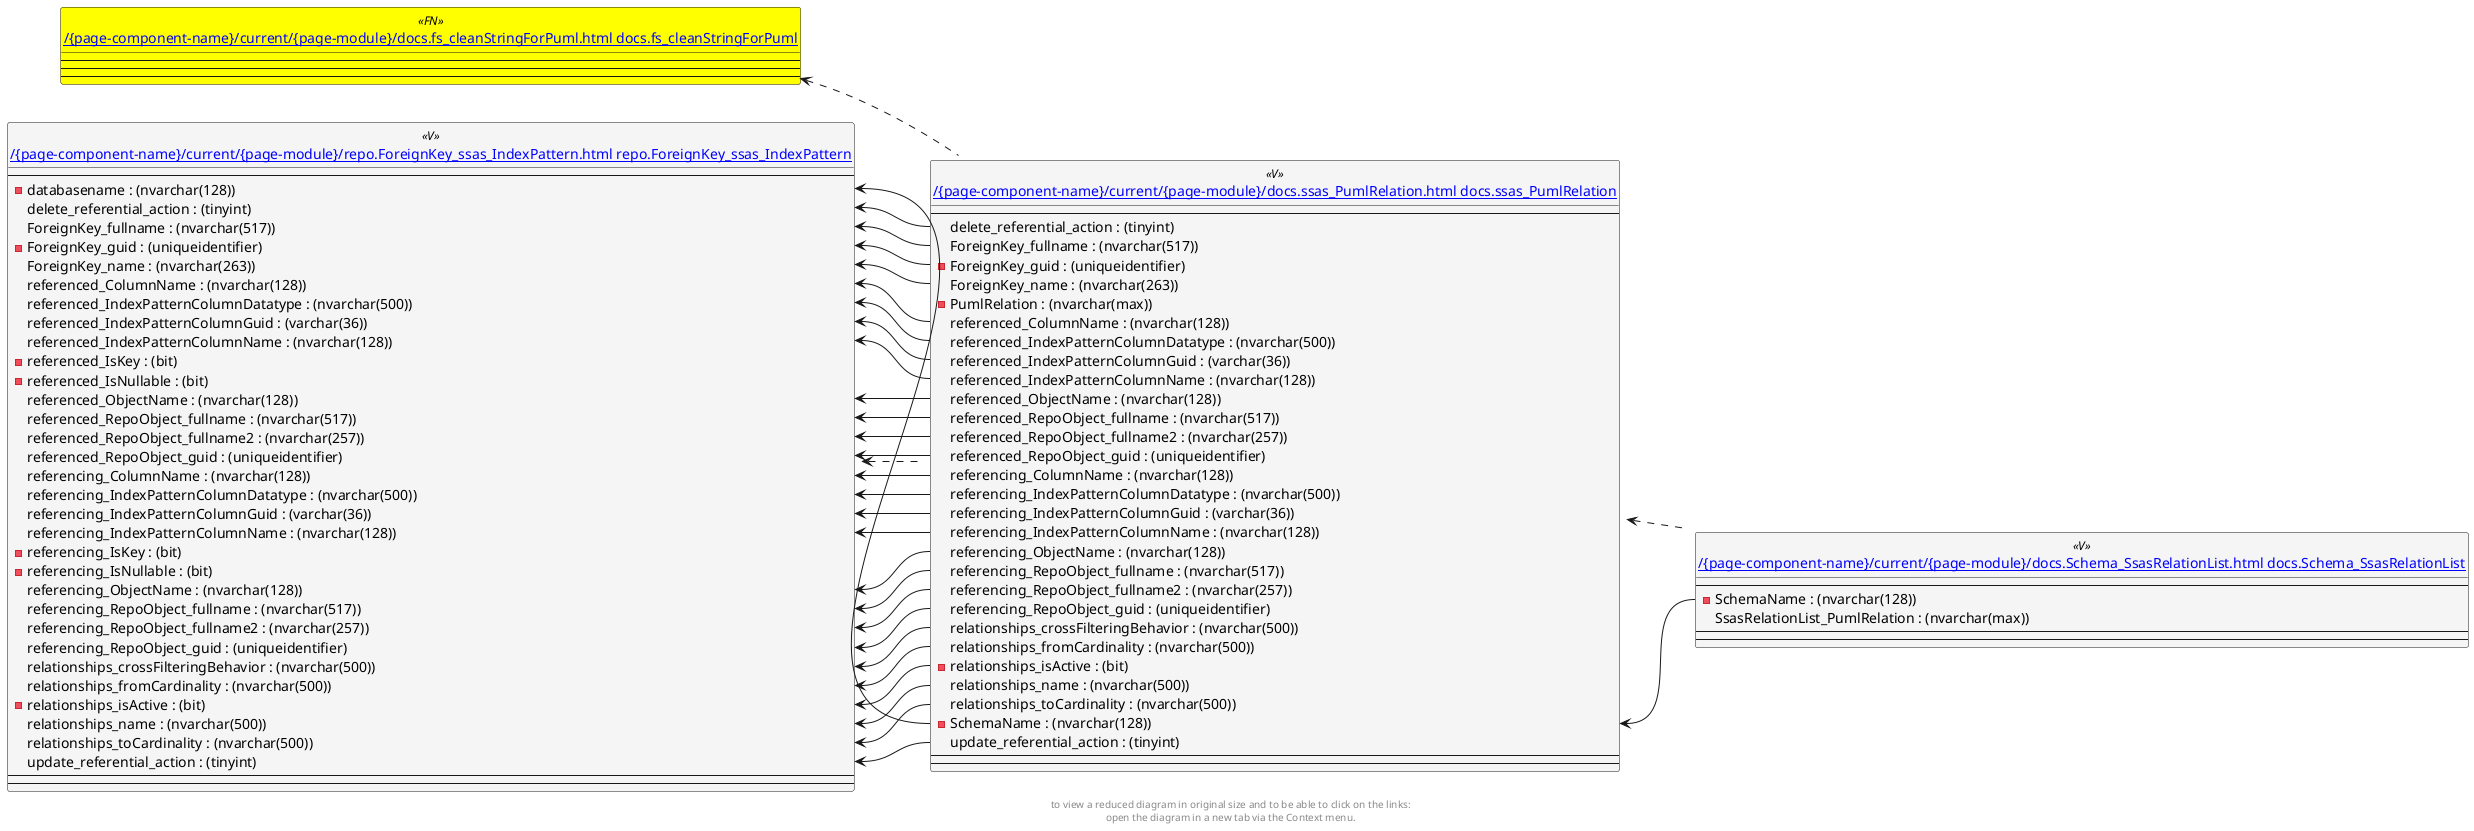 @startuml
left to right direction
'top to bottom direction
hide circle
'avoide "." issues:
set namespaceSeparator none


skinparam class {
  BackgroundColor White
  BackgroundColor<<FN>> Yellow
  BackgroundColor<<FS>> Yellow
  BackgroundColor<<FT>> LightGray
  BackgroundColor<<IF>> Yellow
  BackgroundColor<<IS>> Yellow
  BackgroundColor<<P>> Aqua
  BackgroundColor<<PC>> Aqua
  BackgroundColor<<SN>> Yellow
  BackgroundColor<<SO>> SlateBlue
  BackgroundColor<<TF>> LightGray
  BackgroundColor<<TR>> Tomato
  BackgroundColor<<U>> White
  BackgroundColor<<V>> WhiteSmoke
  BackgroundColor<<X>> Aqua
}


entity "[[{site-url}/{page-component-name}/current/{page-module}/docs.fs_cleanStringForPuml.html docs.fs_cleanStringForPuml]]" as docs.fs_cleanStringForPuml << FN >> {
  --
  --
  --
}

entity "[[{site-url}/{page-component-name}/current/{page-module}/docs.Schema_SsasRelationList.html docs.Schema_SsasRelationList]]" as docs.Schema_SsasRelationList << V >> {
  --
  - SchemaName : (nvarchar(128))
  SsasRelationList_PumlRelation : (nvarchar(max))
  --
  --
}

entity "[[{site-url}/{page-component-name}/current/{page-module}/docs.ssas_PumlRelation.html docs.ssas_PumlRelation]]" as docs.ssas_PumlRelation << V >> {
  --
  delete_referential_action : (tinyint)
  ForeignKey_fullname : (nvarchar(517))
  - ForeignKey_guid : (uniqueidentifier)
  ForeignKey_name : (nvarchar(263))
  - PumlRelation : (nvarchar(max))
  referenced_ColumnName : (nvarchar(128))
  referenced_IndexPatternColumnDatatype : (nvarchar(500))
  referenced_IndexPatternColumnGuid : (varchar(36))
  referenced_IndexPatternColumnName : (nvarchar(128))
  referenced_ObjectName : (nvarchar(128))
  referenced_RepoObject_fullname : (nvarchar(517))
  referenced_RepoObject_fullname2 : (nvarchar(257))
  referenced_RepoObject_guid : (uniqueidentifier)
  referencing_ColumnName : (nvarchar(128))
  referencing_IndexPatternColumnDatatype : (nvarchar(500))
  referencing_IndexPatternColumnGuid : (varchar(36))
  referencing_IndexPatternColumnName : (nvarchar(128))
  referencing_ObjectName : (nvarchar(128))
  referencing_RepoObject_fullname : (nvarchar(517))
  referencing_RepoObject_fullname2 : (nvarchar(257))
  referencing_RepoObject_guid : (uniqueidentifier)
  relationships_crossFilteringBehavior : (nvarchar(500))
  relationships_fromCardinality : (nvarchar(500))
  - relationships_isActive : (bit)
  relationships_name : (nvarchar(500))
  relationships_toCardinality : (nvarchar(500))
  - SchemaName : (nvarchar(128))
  update_referential_action : (tinyint)
  --
  --
}

entity "[[{site-url}/{page-component-name}/current/{page-module}/repo.ForeignKey_ssas_IndexPattern.html repo.ForeignKey_ssas_IndexPattern]]" as repo.ForeignKey_ssas_IndexPattern << V >> {
  --
  - databasename : (nvarchar(128))
  delete_referential_action : (tinyint)
  ForeignKey_fullname : (nvarchar(517))
  - ForeignKey_guid : (uniqueidentifier)
  ForeignKey_name : (nvarchar(263))
  referenced_ColumnName : (nvarchar(128))
  referenced_IndexPatternColumnDatatype : (nvarchar(500))
  referenced_IndexPatternColumnGuid : (varchar(36))
  referenced_IndexPatternColumnName : (nvarchar(128))
  - referenced_IsKey : (bit)
  - referenced_IsNullable : (bit)
  referenced_ObjectName : (nvarchar(128))
  referenced_RepoObject_fullname : (nvarchar(517))
  referenced_RepoObject_fullname2 : (nvarchar(257))
  referenced_RepoObject_guid : (uniqueidentifier)
  referencing_ColumnName : (nvarchar(128))
  referencing_IndexPatternColumnDatatype : (nvarchar(500))
  referencing_IndexPatternColumnGuid : (varchar(36))
  referencing_IndexPatternColumnName : (nvarchar(128))
  - referencing_IsKey : (bit)
  - referencing_IsNullable : (bit)
  referencing_ObjectName : (nvarchar(128))
  referencing_RepoObject_fullname : (nvarchar(517))
  referencing_RepoObject_fullname2 : (nvarchar(257))
  referencing_RepoObject_guid : (uniqueidentifier)
  relationships_crossFilteringBehavior : (nvarchar(500))
  relationships_fromCardinality : (nvarchar(500))
  - relationships_isActive : (bit)
  relationships_name : (nvarchar(500))
  relationships_toCardinality : (nvarchar(500))
  update_referential_action : (tinyint)
  --
  --
}

docs.fs_cleanStringForPuml <.. docs.ssas_PumlRelation
docs.ssas_PumlRelation <.. docs.Schema_SsasRelationList
repo.ForeignKey_ssas_IndexPattern <.. docs.ssas_PumlRelation
docs.ssas_PumlRelation::SchemaName <-- docs.Schema_SsasRelationList::SchemaName
repo.ForeignKey_ssas_IndexPattern::databasename <-- docs.ssas_PumlRelation::SchemaName
repo.ForeignKey_ssas_IndexPattern::delete_referential_action <-- docs.ssas_PumlRelation::delete_referential_action
repo.ForeignKey_ssas_IndexPattern::ForeignKey_fullname <-- docs.ssas_PumlRelation::ForeignKey_fullname
repo.ForeignKey_ssas_IndexPattern::ForeignKey_guid <-- docs.ssas_PumlRelation::ForeignKey_guid
repo.ForeignKey_ssas_IndexPattern::ForeignKey_name <-- docs.ssas_PumlRelation::ForeignKey_name
repo.ForeignKey_ssas_IndexPattern::referenced_ColumnName <-- docs.ssas_PumlRelation::referenced_ColumnName
repo.ForeignKey_ssas_IndexPattern::referenced_IndexPatternColumnDatatype <-- docs.ssas_PumlRelation::referenced_IndexPatternColumnDatatype
repo.ForeignKey_ssas_IndexPattern::referenced_IndexPatternColumnGuid <-- docs.ssas_PumlRelation::referenced_IndexPatternColumnGuid
repo.ForeignKey_ssas_IndexPattern::referenced_IndexPatternColumnName <-- docs.ssas_PumlRelation::referenced_IndexPatternColumnName
repo.ForeignKey_ssas_IndexPattern::referenced_ObjectName <-- docs.ssas_PumlRelation::referenced_ObjectName
repo.ForeignKey_ssas_IndexPattern::referenced_RepoObject_fullname <-- docs.ssas_PumlRelation::referenced_RepoObject_fullname
repo.ForeignKey_ssas_IndexPattern::referenced_RepoObject_fullname2 <-- docs.ssas_PumlRelation::referenced_RepoObject_fullname2
repo.ForeignKey_ssas_IndexPattern::referenced_RepoObject_guid <-- docs.ssas_PumlRelation::referenced_RepoObject_guid
repo.ForeignKey_ssas_IndexPattern::referencing_ColumnName <-- docs.ssas_PumlRelation::referencing_ColumnName
repo.ForeignKey_ssas_IndexPattern::referencing_IndexPatternColumnDatatype <-- docs.ssas_PumlRelation::referencing_IndexPatternColumnDatatype
repo.ForeignKey_ssas_IndexPattern::referencing_IndexPatternColumnGuid <-- docs.ssas_PumlRelation::referencing_IndexPatternColumnGuid
repo.ForeignKey_ssas_IndexPattern::referencing_IndexPatternColumnName <-- docs.ssas_PumlRelation::referencing_IndexPatternColumnName
repo.ForeignKey_ssas_IndexPattern::referencing_ObjectName <-- docs.ssas_PumlRelation::referencing_ObjectName
repo.ForeignKey_ssas_IndexPattern::referencing_RepoObject_fullname <-- docs.ssas_PumlRelation::referencing_RepoObject_fullname
repo.ForeignKey_ssas_IndexPattern::referencing_RepoObject_fullname2 <-- docs.ssas_PumlRelation::referencing_RepoObject_fullname2
repo.ForeignKey_ssas_IndexPattern::referencing_RepoObject_guid <-- docs.ssas_PumlRelation::referencing_RepoObject_guid
repo.ForeignKey_ssas_IndexPattern::relationships_crossFilteringBehavior <-- docs.ssas_PumlRelation::relationships_crossFilteringBehavior
repo.ForeignKey_ssas_IndexPattern::relationships_fromCardinality <-- docs.ssas_PumlRelation::relationships_fromCardinality
repo.ForeignKey_ssas_IndexPattern::relationships_isActive <-- docs.ssas_PumlRelation::relationships_isActive
repo.ForeignKey_ssas_IndexPattern::relationships_name <-- docs.ssas_PumlRelation::relationships_name
repo.ForeignKey_ssas_IndexPattern::relationships_toCardinality <-- docs.ssas_PumlRelation::relationships_toCardinality
repo.ForeignKey_ssas_IndexPattern::update_referential_action <-- docs.ssas_PumlRelation::update_referential_action
footer
to view a reduced diagram in original size and to be able to click on the links:
open the diagram in a new tab via the Context menu.
end footer

@enduml

